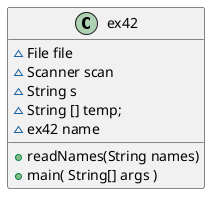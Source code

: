 @startuml
'https://plantuml.com/class-diagram

class ex42{
    +readNames(String names)
    +main( String[] args )
    ~File file
    ~Scanner scan
    ~String s
    ~String [] temp;
    ~ex42 name
}

@enduml